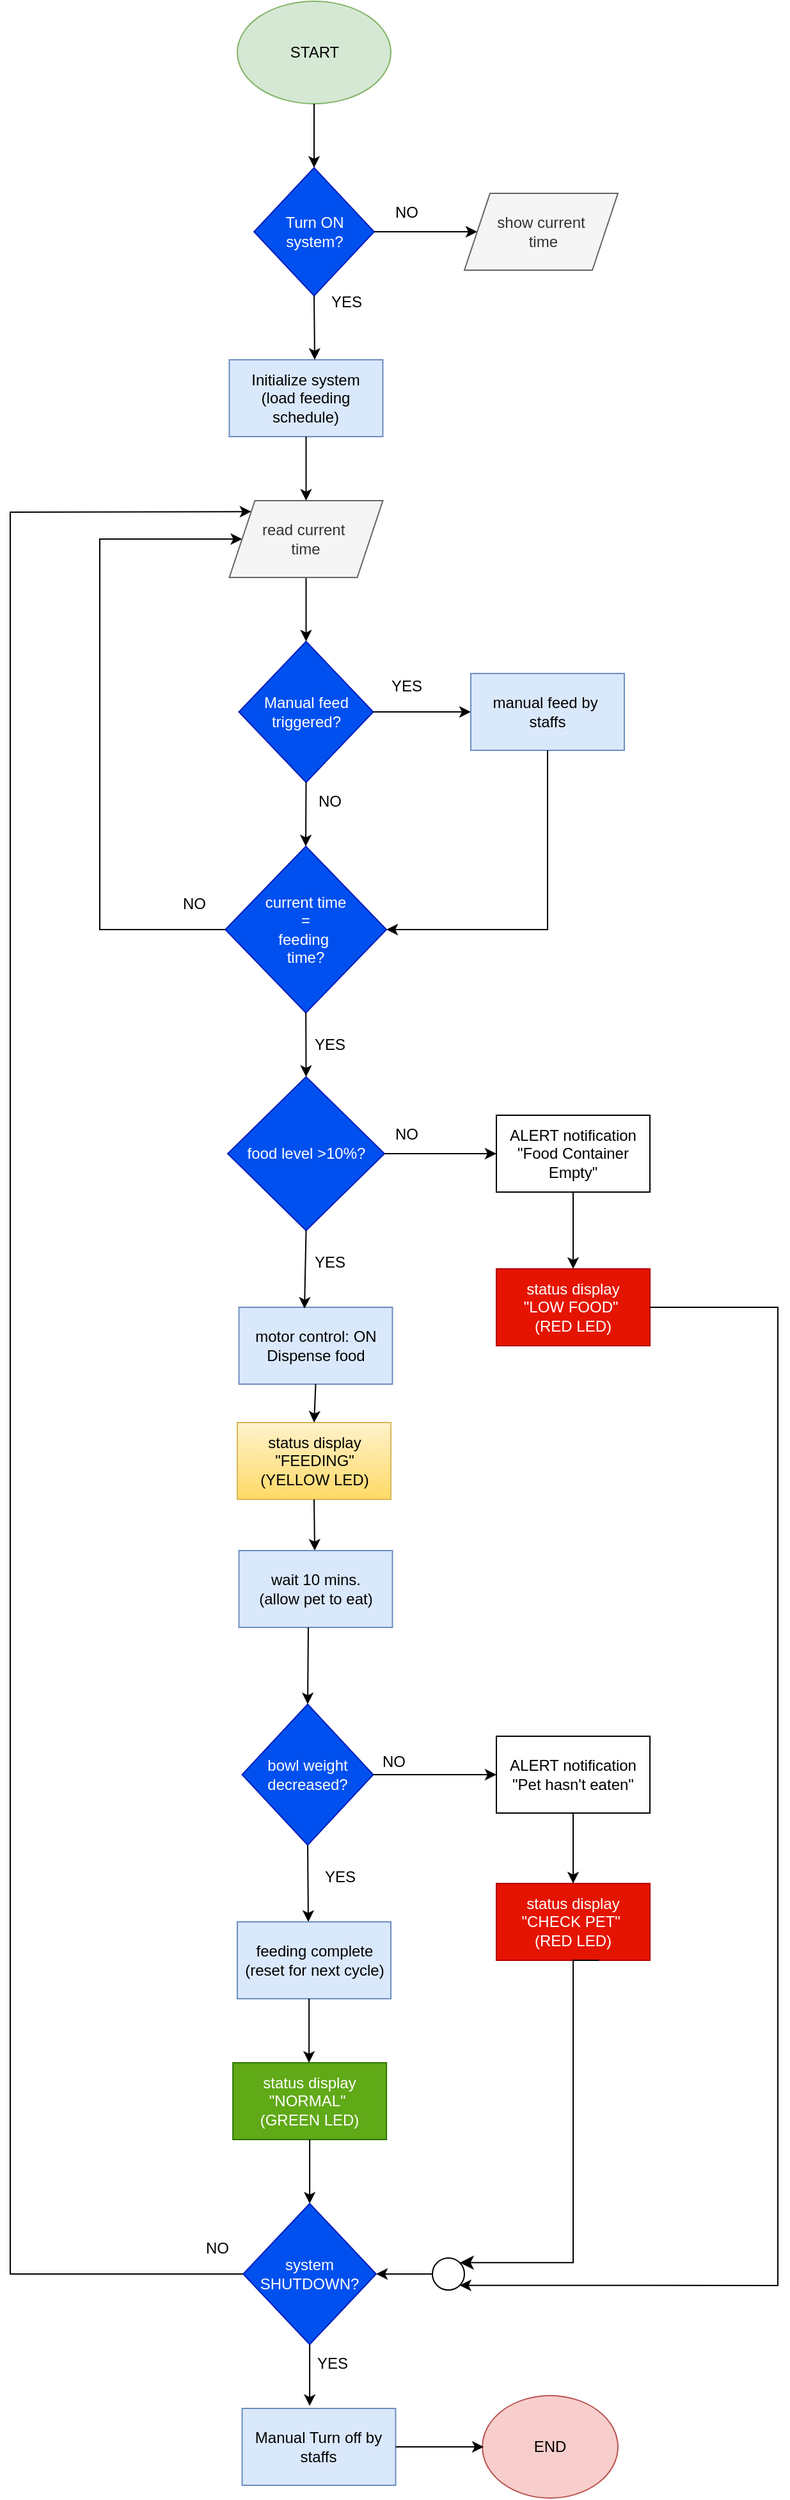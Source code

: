 <mxfile version="28.0.9">
  <diagram name="Page-1" id="3Y9w9-49IDmrzCQ3SCV3">
    <mxGraphModel grid="1" page="1" gridSize="10" guides="1" tooltips="1" connect="1" arrows="1" fold="1" pageScale="1" pageWidth="850" pageHeight="1100" math="0" shadow="0">
      <root>
        <mxCell id="0" />
        <mxCell id="1" parent="0" />
        <mxCell id="zHlLIxlJmCpqL7pYZ1hR-18" value="" style="group" connectable="0" vertex="1" parent="1">
          <mxGeometry x="140" y="-2160" width="600" height="1950" as="geometry" />
        </mxCell>
        <mxCell id="8zSvVwhYpzBeAdVBtArC-1" value="START" style="ellipse;whiteSpace=wrap;html=1;fillColor=#d5e8d4;strokeColor=#82b366;" vertex="1" parent="zHlLIxlJmCpqL7pYZ1hR-18">
          <mxGeometry x="177.5" width="120" height="80" as="geometry" />
        </mxCell>
        <mxCell id="8zSvVwhYpzBeAdVBtArC-2" value="END" style="ellipse;whiteSpace=wrap;html=1;fillColor=#f8cecc;strokeColor=#b85450;" vertex="1" parent="zHlLIxlJmCpqL7pYZ1hR-18">
          <mxGeometry x="369.06" y="1870" width="105.94" height="80" as="geometry" />
        </mxCell>
        <mxCell id="8zSvVwhYpzBeAdVBtArC-3" value="Initialize system&lt;div&gt;(load feeding schedule)&lt;/div&gt;" style="rounded=0;whiteSpace=wrap;html=1;fillColor=#dae8fc;strokeColor=#6c8ebf;" vertex="1" parent="zHlLIxlJmCpqL7pYZ1hR-18">
          <mxGeometry x="171.25" y="280" width="120" height="60" as="geometry" />
        </mxCell>
        <mxCell id="8zSvVwhYpzBeAdVBtArC-5" value="current time&lt;div&gt;=&lt;br&gt;&lt;div&gt;&lt;div&gt;feeding&amp;nbsp;&lt;div&gt;time?&lt;/div&gt;&lt;/div&gt;&lt;/div&gt;&lt;/div&gt;" style="rhombus;whiteSpace=wrap;html=1;fillColor=#0050ef;fontColor=#ffffff;strokeColor=#001DBC;" vertex="1" parent="zHlLIxlJmCpqL7pYZ1hR-18">
          <mxGeometry x="168.12" y="660" width="125.94" height="130" as="geometry" />
        </mxCell>
        <mxCell id="8zSvVwhYpzBeAdVBtArC-6" value="food level &amp;gt;10%?" style="rhombus;whiteSpace=wrap;html=1;fillColor=#0050ef;fontColor=#ffffff;strokeColor=#001DBC;" vertex="1" parent="zHlLIxlJmCpqL7pYZ1hR-18">
          <mxGeometry x="170.01" y="840" width="122.5" height="120" as="geometry" />
        </mxCell>
        <mxCell id="8zSvVwhYpzBeAdVBtArC-8" value="" style="endArrow=classic;html=1;rounded=0;exitX=0.5;exitY=1;exitDx=0;exitDy=0;entryX=0.5;entryY=0;entryDx=0;entryDy=0;" edge="1" parent="zHlLIxlJmCpqL7pYZ1hR-18" source="8zSvVwhYpzBeAdVBtArC-3">
          <mxGeometry width="50" height="50" relative="1" as="geometry">
            <mxPoint x="241.25" y="520" as="sourcePoint" />
            <mxPoint x="231.25" y="390" as="targetPoint" />
          </mxGeometry>
        </mxCell>
        <mxCell id="8zSvVwhYpzBeAdVBtArC-10" value="" style="endArrow=classic;html=1;rounded=0;exitX=0.5;exitY=1;exitDx=0;exitDy=0;entryX=0.5;entryY=0;entryDx=0;entryDy=0;" edge="1" parent="zHlLIxlJmCpqL7pYZ1hR-18" source="8zSvVwhYpzBeAdVBtArC-5" target="8zSvVwhYpzBeAdVBtArC-6">
          <mxGeometry width="50" height="50" relative="1" as="geometry">
            <mxPoint x="240" y="640" as="sourcePoint" />
            <mxPoint x="290" y="590" as="targetPoint" />
          </mxGeometry>
        </mxCell>
        <mxCell id="8zSvVwhYpzBeAdVBtArC-12" value="YES" style="text;html=1;align=center;verticalAlign=middle;whiteSpace=wrap;rounded=0;" vertex="1" parent="zHlLIxlJmCpqL7pYZ1hR-18">
          <mxGeometry x="280" y="520" width="60" height="30" as="geometry" />
        </mxCell>
        <mxCell id="8zSvVwhYpzBeAdVBtArC-13" value="NO" style="text;html=1;align=center;verticalAlign=middle;whiteSpace=wrap;rounded=0;" vertex="1" parent="zHlLIxlJmCpqL7pYZ1hR-18">
          <mxGeometry x="220" y="610" width="60" height="30" as="geometry" />
        </mxCell>
        <mxCell id="8zSvVwhYpzBeAdVBtArC-15" value="" style="endArrow=classic;html=1;rounded=0;exitX=1;exitY=0.5;exitDx=0;exitDy=0;" edge="1" parent="zHlLIxlJmCpqL7pYZ1hR-18" source="8zSvVwhYpzBeAdVBtArC-6">
          <mxGeometry width="50" height="50" relative="1" as="geometry">
            <mxPoint x="330" y="860" as="sourcePoint" />
            <mxPoint x="380" y="900" as="targetPoint" />
          </mxGeometry>
        </mxCell>
        <mxCell id="8zSvVwhYpzBeAdVBtArC-16" value="YES" style="text;html=1;align=center;verticalAlign=middle;whiteSpace=wrap;rounded=0;" vertex="1" parent="zHlLIxlJmCpqL7pYZ1hR-18">
          <mxGeometry x="220" y="970" width="60" height="30" as="geometry" />
        </mxCell>
        <mxCell id="8zSvVwhYpzBeAdVBtArC-17" value="NO" style="text;html=1;align=center;verticalAlign=middle;whiteSpace=wrap;rounded=0;" vertex="1" parent="zHlLIxlJmCpqL7pYZ1hR-18">
          <mxGeometry x="114.06" y="690" width="60" height="30" as="geometry" />
        </mxCell>
        <mxCell id="8zSvVwhYpzBeAdVBtArC-19" value="motor control: ON&lt;div&gt;&lt;span style=&quot;background-color: transparent; color: light-dark(rgb(0, 0, 0), rgb(255, 255, 255));&quot;&gt;Dispense food&lt;/span&gt;&lt;/div&gt;" style="rounded=0;whiteSpace=wrap;html=1;fillColor=#dae8fc;strokeColor=#6c8ebf;" vertex="1" parent="zHlLIxlJmCpqL7pYZ1hR-18">
          <mxGeometry x="178.75" y="1020" width="120" height="60" as="geometry" />
        </mxCell>
        <mxCell id="8zSvVwhYpzBeAdVBtArC-20" value="status display&lt;div&gt;&lt;div&gt;&quot;FEEDING&quot; (YELLOW LED)&lt;/div&gt;&lt;/div&gt;" style="rounded=0;whiteSpace=wrap;html=1;fillColor=#fff2cc;strokeColor=#d6b656;gradientColor=#ffd966;" vertex="1" parent="zHlLIxlJmCpqL7pYZ1hR-18">
          <mxGeometry x="177.5" y="1110" width="120" height="60" as="geometry" />
        </mxCell>
        <mxCell id="8zSvVwhYpzBeAdVBtArC-21" value="" style="endArrow=classic;html=1;rounded=0;exitX=0.5;exitY=1;exitDx=0;exitDy=0;entryX=0.5;entryY=0;entryDx=0;entryDy=0;" edge="1" parent="zHlLIxlJmCpqL7pYZ1hR-18" source="8zSvVwhYpzBeAdVBtArC-19" target="8zSvVwhYpzBeAdVBtArC-20">
          <mxGeometry width="50" height="50" relative="1" as="geometry">
            <mxPoint x="240" y="1160" as="sourcePoint" />
            <mxPoint x="290" y="1110" as="targetPoint" />
          </mxGeometry>
        </mxCell>
        <mxCell id="8zSvVwhYpzBeAdVBtArC-23" value="" style="endArrow=classic;html=1;rounded=0;exitX=0.5;exitY=1;exitDx=0;exitDy=0;" edge="1" parent="zHlLIxlJmCpqL7pYZ1hR-18" source="8zSvVwhYpzBeAdVBtArC-20">
          <mxGeometry width="50" height="50" relative="1" as="geometry">
            <mxPoint x="240" y="1260" as="sourcePoint" />
            <mxPoint x="238" y="1210" as="targetPoint" />
          </mxGeometry>
        </mxCell>
        <mxCell id="8zSvVwhYpzBeAdVBtArC-24" value="Manual feed&lt;div&gt;triggered?&lt;/div&gt;" style="rhombus;whiteSpace=wrap;html=1;fillColor=#0050ef;strokeColor=#001DBC;fontColor=#ffffff;" vertex="1" parent="zHlLIxlJmCpqL7pYZ1hR-18">
          <mxGeometry x="178.75" y="500" width="105" height="110" as="geometry" />
        </mxCell>
        <mxCell id="8zSvVwhYpzBeAdVBtArC-26" value="" style="endArrow=classic;html=1;rounded=0;exitX=0.5;exitY=1;exitDx=0;exitDy=0;entryX=0.5;entryY=0;entryDx=0;entryDy=0;" edge="1" parent="zHlLIxlJmCpqL7pYZ1hR-18" target="8zSvVwhYpzBeAdVBtArC-24">
          <mxGeometry width="50" height="50" relative="1" as="geometry">
            <mxPoint x="231.25" y="450" as="sourcePoint" />
            <mxPoint x="290" y="450" as="targetPoint" />
          </mxGeometry>
        </mxCell>
        <mxCell id="8zSvVwhYpzBeAdVBtArC-27" value="" style="endArrow=classic;html=1;rounded=0;exitX=0.5;exitY=1;exitDx=0;exitDy=0;" edge="1" parent="zHlLIxlJmCpqL7pYZ1hR-18" source="8zSvVwhYpzBeAdVBtArC-24">
          <mxGeometry width="50" height="50" relative="1" as="geometry">
            <mxPoint x="240" y="680" as="sourcePoint" />
            <mxPoint x="231" y="660" as="targetPoint" />
          </mxGeometry>
        </mxCell>
        <mxCell id="8zSvVwhYpzBeAdVBtArC-28" value="" style="endArrow=classic;html=1;rounded=0;exitX=1;exitY=0.5;exitDx=0;exitDy=0;" edge="1" parent="zHlLIxlJmCpqL7pYZ1hR-18" source="8zSvVwhYpzBeAdVBtArC-24">
          <mxGeometry width="50" height="50" relative="1" as="geometry">
            <mxPoint x="240" y="680" as="sourcePoint" />
            <mxPoint x="360" y="555" as="targetPoint" />
          </mxGeometry>
        </mxCell>
        <mxCell id="8zSvVwhYpzBeAdVBtArC-29" value="read current&amp;nbsp;&lt;div&gt;time&lt;/div&gt;" style="shape=parallelogram;perimeter=parallelogramPerimeter;whiteSpace=wrap;html=1;fixedSize=1;fillColor=#f5f5f5;strokeColor=#666666;fontColor=#333333;" vertex="1" parent="zHlLIxlJmCpqL7pYZ1hR-18">
          <mxGeometry x="171.25" y="390" width="120" height="60" as="geometry" />
        </mxCell>
        <mxCell id="8zSvVwhYpzBeAdVBtArC-30" value="manual feed by&amp;nbsp;&lt;div&gt;staffs&lt;/div&gt;" style="rounded=0;whiteSpace=wrap;html=1;fillColor=#dae8fc;strokeColor=#6c8ebf;" vertex="1" parent="zHlLIxlJmCpqL7pYZ1hR-18">
          <mxGeometry x="360" y="525" width="120" height="60" as="geometry" />
        </mxCell>
        <mxCell id="8zSvVwhYpzBeAdVBtArC-31" value="YES" style="text;html=1;align=center;verticalAlign=middle;whiteSpace=wrap;rounded=0;" vertex="1" parent="zHlLIxlJmCpqL7pYZ1hR-18">
          <mxGeometry x="220" y="800" width="60" height="30" as="geometry" />
        </mxCell>
        <mxCell id="8zSvVwhYpzBeAdVBtArC-32" value="" style="endArrow=classic;html=1;rounded=0;exitX=0.5;exitY=1;exitDx=0;exitDy=0;entryX=0.427;entryY=0.017;entryDx=0;entryDy=0;entryPerimeter=0;" edge="1" parent="zHlLIxlJmCpqL7pYZ1hR-18" source="8zSvVwhYpzBeAdVBtArC-6" target="8zSvVwhYpzBeAdVBtArC-19">
          <mxGeometry width="50" height="50" relative="1" as="geometry">
            <mxPoint x="240" y="950" as="sourcePoint" />
            <mxPoint x="290" y="900" as="targetPoint" />
          </mxGeometry>
        </mxCell>
        <mxCell id="8zSvVwhYpzBeAdVBtArC-33" value="wait 10 mins.&lt;div&gt;(allow pet to eat)&lt;/div&gt;" style="rounded=0;whiteSpace=wrap;html=1;fillColor=#dae8fc;strokeColor=#6c8ebf;" vertex="1" parent="zHlLIxlJmCpqL7pYZ1hR-18">
          <mxGeometry x="178.75" y="1210" width="120" height="60" as="geometry" />
        </mxCell>
        <mxCell id="8zSvVwhYpzBeAdVBtArC-34" value="bowl weight&lt;div&gt;decreased?&lt;/div&gt;" style="rhombus;whiteSpace=wrap;html=1;fillColor=#0050ef;fontColor=#ffffff;strokeColor=#001DBC;" vertex="1" parent="zHlLIxlJmCpqL7pYZ1hR-18">
          <mxGeometry x="181.25" y="1330" width="102.5" height="110" as="geometry" />
        </mxCell>
        <mxCell id="8zSvVwhYpzBeAdVBtArC-35" value="" style="endArrow=classic;html=1;rounded=0;exitX=0.452;exitY=1;exitDx=0;exitDy=0;exitPerimeter=0;entryX=0.5;entryY=0;entryDx=0;entryDy=0;" edge="1" parent="zHlLIxlJmCpqL7pYZ1hR-18" source="8zSvVwhYpzBeAdVBtArC-33" target="8zSvVwhYpzBeAdVBtArC-34">
          <mxGeometry width="50" height="50" relative="1" as="geometry">
            <mxPoint x="240" y="1390" as="sourcePoint" />
            <mxPoint x="290" y="1340" as="targetPoint" />
          </mxGeometry>
        </mxCell>
        <mxCell id="8zSvVwhYpzBeAdVBtArC-37" value="" style="endArrow=classic;html=1;rounded=0;exitX=1;exitY=0.5;exitDx=0;exitDy=0;" edge="1" parent="zHlLIxlJmCpqL7pYZ1hR-18" source="8zSvVwhYpzBeAdVBtArC-34">
          <mxGeometry width="50" height="50" relative="1" as="geometry">
            <mxPoint x="340" y="1400" as="sourcePoint" />
            <mxPoint x="380" y="1385" as="targetPoint" />
          </mxGeometry>
        </mxCell>
        <mxCell id="8zSvVwhYpzBeAdVBtArC-38" value="" style="endArrow=classic;html=1;rounded=0;exitX=0.5;exitY=1;exitDx=0;exitDy=0;" edge="1" parent="zHlLIxlJmCpqL7pYZ1hR-18" source="8zSvVwhYpzBeAdVBtArC-34">
          <mxGeometry width="50" height="50" relative="1" as="geometry">
            <mxPoint x="247.5" y="1470" as="sourcePoint" />
            <mxPoint x="233" y="1500" as="targetPoint" />
          </mxGeometry>
        </mxCell>
        <mxCell id="8zSvVwhYpzBeAdVBtArC-39" value="YES" style="text;html=1;align=center;verticalAlign=middle;whiteSpace=wrap;rounded=0;" vertex="1" parent="zHlLIxlJmCpqL7pYZ1hR-18">
          <mxGeometry x="228.43" y="1450" width="60" height="30" as="geometry" />
        </mxCell>
        <mxCell id="8zSvVwhYpzBeAdVBtArC-40" value="NO" style="text;html=1;align=center;verticalAlign=middle;whiteSpace=wrap;rounded=0;" vertex="1" parent="zHlLIxlJmCpqL7pYZ1hR-18">
          <mxGeometry x="280" y="870" width="60" height="30" as="geometry" />
        </mxCell>
        <mxCell id="8zSvVwhYpzBeAdVBtArC-41" value="NO" style="text;html=1;align=center;verticalAlign=middle;whiteSpace=wrap;rounded=0;" vertex="1" parent="zHlLIxlJmCpqL7pYZ1hR-18">
          <mxGeometry x="270" y="1360" width="60" height="30" as="geometry" />
        </mxCell>
        <mxCell id="8zSvVwhYpzBeAdVBtArC-42" value="feeding complete&lt;div&gt;(reset for next cycle)&lt;/div&gt;" style="rounded=0;whiteSpace=wrap;html=1;fillColor=#dae8fc;strokeColor=#6c8ebf;" vertex="1" parent="zHlLIxlJmCpqL7pYZ1hR-18">
          <mxGeometry x="177.5" y="1500" width="120" height="60" as="geometry" />
        </mxCell>
        <mxCell id="8zSvVwhYpzBeAdVBtArC-43" value="status display&lt;div&gt;&lt;div&gt;&quot;NORMAL&quot;&amp;nbsp;&lt;/div&gt;&lt;div&gt;(GREEN LED)&lt;/div&gt;&lt;/div&gt;" style="rounded=0;whiteSpace=wrap;html=1;fillColor=#60a917;fontColor=#ffffff;strokeColor=#2D7600;" vertex="1" parent="zHlLIxlJmCpqL7pYZ1hR-18">
          <mxGeometry x="174.06" y="1610" width="120" height="60" as="geometry" />
        </mxCell>
        <mxCell id="8zSvVwhYpzBeAdVBtArC-45" value="" style="endArrow=classic;html=1;rounded=0;exitX=0.5;exitY=1;exitDx=0;exitDy=0;entryX=0.5;entryY=0;entryDx=0;entryDy=0;" edge="1" parent="zHlLIxlJmCpqL7pYZ1hR-18" source="8zSvVwhYpzBeAdVBtArC-43">
          <mxGeometry width="50" height="50" relative="1" as="geometry">
            <mxPoint x="240" y="1710" as="sourcePoint" />
            <mxPoint x="234.06" y="1720" as="targetPoint" />
          </mxGeometry>
        </mxCell>
        <mxCell id="8zSvVwhYpzBeAdVBtArC-47" value="" style="endArrow=classic;html=1;rounded=0;exitX=0.5;exitY=1;exitDx=0;exitDy=0;entryX=0.5;entryY=0;entryDx=0;entryDy=0;" edge="1" parent="zHlLIxlJmCpqL7pYZ1hR-18">
          <mxGeometry width="50" height="50" relative="1" as="geometry">
            <mxPoint x="233.56" y="1560" as="sourcePoint" />
            <mxPoint x="233.56" y="1610" as="targetPoint" />
          </mxGeometry>
        </mxCell>
        <mxCell id="8zSvVwhYpzBeAdVBtArC-48" value="ALERT notification&lt;div&gt;&quot;Food Container Empty&quot;&lt;/div&gt;" style="rounded=0;whiteSpace=wrap;html=1;" vertex="1" parent="zHlLIxlJmCpqL7pYZ1hR-18">
          <mxGeometry x="380" y="870" width="120" height="60" as="geometry" />
        </mxCell>
        <mxCell id="8zSvVwhYpzBeAdVBtArC-49" value="status display&lt;div&gt;&lt;div&gt;&quot;LOW FOOD&quot;&amp;nbsp;&lt;/div&gt;&lt;div&gt;(RED LED)&lt;/div&gt;&lt;/div&gt;" style="rounded=0;whiteSpace=wrap;html=1;fillColor=#e51400;strokeColor=#B20000;fontColor=#ffffff;" vertex="1" parent="zHlLIxlJmCpqL7pYZ1hR-18">
          <mxGeometry x="380" y="990" width="120" height="60" as="geometry" />
        </mxCell>
        <mxCell id="8zSvVwhYpzBeAdVBtArC-50" value="" style="endArrow=classic;html=1;rounded=0;exitX=0.5;exitY=1;exitDx=0;exitDy=0;entryX=0.5;entryY=0;entryDx=0;entryDy=0;" edge="1" parent="zHlLIxlJmCpqL7pYZ1hR-18" source="8zSvVwhYpzBeAdVBtArC-48" target="8zSvVwhYpzBeAdVBtArC-49">
          <mxGeometry width="50" height="50" relative="1" as="geometry">
            <mxPoint x="240" y="990" as="sourcePoint" />
            <mxPoint x="290" y="940" as="targetPoint" />
          </mxGeometry>
        </mxCell>
        <mxCell id="8zSvVwhYpzBeAdVBtArC-51" value="ALERT notification&lt;div&gt;&quot;Pet hasn&#39;t eaten&quot;&lt;/div&gt;" style="rounded=0;whiteSpace=wrap;html=1;" vertex="1" parent="zHlLIxlJmCpqL7pYZ1hR-18">
          <mxGeometry x="380" y="1355" width="120" height="60" as="geometry" />
        </mxCell>
        <mxCell id="8zSvVwhYpzBeAdVBtArC-52" value="status display&lt;div&gt;&lt;div&gt;&quot;CHECK PET&quot;&amp;nbsp;&lt;/div&gt;&lt;div&gt;(RED LED)&lt;/div&gt;&lt;/div&gt;" style="rounded=0;whiteSpace=wrap;html=1;fillColor=#e51400;strokeColor=#B20000;fontColor=#ffffff;" vertex="1" parent="zHlLIxlJmCpqL7pYZ1hR-18">
          <mxGeometry x="380" y="1470" width="120" height="60" as="geometry" />
        </mxCell>
        <mxCell id="8zSvVwhYpzBeAdVBtArC-53" value="" style="endArrow=classic;html=1;rounded=0;exitX=0.5;exitY=1;exitDx=0;exitDy=0;entryX=0.5;entryY=0;entryDx=0;entryDy=0;" edge="1" parent="zHlLIxlJmCpqL7pYZ1hR-18" source="8zSvVwhYpzBeAdVBtArC-51" target="8zSvVwhYpzBeAdVBtArC-52">
          <mxGeometry width="50" height="50" relative="1" as="geometry">
            <mxPoint x="240" y="1530" as="sourcePoint" />
            <mxPoint x="290" y="1480" as="targetPoint" />
          </mxGeometry>
        </mxCell>
        <mxCell id="8zSvVwhYpzBeAdVBtArC-55" value="" style="edgeStyle=elbowEdgeStyle;elbow=horizontal;endArrow=classic;html=1;curved=0;rounded=0;endSize=8;startSize=8;entryX=1;entryY=0;entryDx=0;entryDy=0;" edge="1" parent="zHlLIxlJmCpqL7pYZ1hR-18" target="8zSvVwhYpzBeAdVBtArC-64">
          <mxGeometry width="50" height="50" relative="1" as="geometry">
            <mxPoint x="460" y="1530" as="sourcePoint" />
            <mxPoint x="322.03" y="1750" as="targetPoint" />
            <Array as="points">
              <mxPoint x="440" y="1710" />
            </Array>
          </mxGeometry>
        </mxCell>
        <mxCell id="8zSvVwhYpzBeAdVBtArC-58" value="" style="endArrow=classic;html=1;rounded=0;exitX=0.5;exitY=1;exitDx=0;exitDy=0;entryX=1;entryY=0.5;entryDx=0;entryDy=0;" edge="1" parent="zHlLIxlJmCpqL7pYZ1hR-18" source="8zSvVwhYpzBeAdVBtArC-30" target="8zSvVwhYpzBeAdVBtArC-5">
          <mxGeometry width="50" height="50" relative="1" as="geometry">
            <mxPoint x="240" y="600" as="sourcePoint" />
            <mxPoint x="290" y="550" as="targetPoint" />
            <Array as="points">
              <mxPoint x="420" y="725" />
            </Array>
          </mxGeometry>
        </mxCell>
        <mxCell id="8zSvVwhYpzBeAdVBtArC-59" value="" style="endArrow=classic;html=1;rounded=0;exitX=0;exitY=0.5;exitDx=0;exitDy=0;entryX=0;entryY=0.5;entryDx=0;entryDy=0;" edge="1" parent="zHlLIxlJmCpqL7pYZ1hR-18" source="8zSvVwhYpzBeAdVBtArC-5" target="8zSvVwhYpzBeAdVBtArC-29">
          <mxGeometry width="50" height="50" relative="1" as="geometry">
            <mxPoint x="20" y="610" as="sourcePoint" />
            <mxPoint x="70" y="420" as="targetPoint" />
            <Array as="points">
              <mxPoint x="70" y="725" />
              <mxPoint x="70" y="420" />
            </Array>
          </mxGeometry>
        </mxCell>
        <mxCell id="8zSvVwhYpzBeAdVBtArC-60" value="" style="endArrow=classic;html=1;rounded=0;exitX=1;exitY=0.5;exitDx=0;exitDy=0;entryX=1;entryY=1;entryDx=0;entryDy=0;" edge="1" parent="zHlLIxlJmCpqL7pYZ1hR-18" source="8zSvVwhYpzBeAdVBtArC-49" target="8zSvVwhYpzBeAdVBtArC-64">
          <mxGeometry width="50" height="50" relative="1" as="geometry">
            <mxPoint x="460" y="1210" as="sourcePoint" />
            <mxPoint x="330" y="1790" as="targetPoint" />
            <Array as="points">
              <mxPoint x="600" y="1020" />
              <mxPoint x="600" y="1784" />
            </Array>
          </mxGeometry>
        </mxCell>
        <mxCell id="8zSvVwhYpzBeAdVBtArC-61" value="" style="endArrow=classic;html=1;rounded=0;exitX=0;exitY=0.5;exitDx=0;exitDy=0;entryX=0;entryY=0;entryDx=0;entryDy=0;" edge="1" parent="zHlLIxlJmCpqL7pYZ1hR-18" source="8zSvVwhYpzBeAdVBtArC-63" target="8zSvVwhYpzBeAdVBtArC-29">
          <mxGeometry width="50" height="50" relative="1" as="geometry">
            <mxPoint x="146.09" y="1750" as="sourcePoint" />
            <mxPoint y="720" as="targetPoint" />
            <Array as="points">
              <mxPoint y="1775" />
              <mxPoint y="399" />
            </Array>
          </mxGeometry>
        </mxCell>
        <mxCell id="8zSvVwhYpzBeAdVBtArC-63" value="system SHUTDOWN?" style="rhombus;whiteSpace=wrap;html=1;fillColor=#0050ef;fontColor=#ffffff;strokeColor=#001DBC;" vertex="1" parent="zHlLIxlJmCpqL7pYZ1hR-18">
          <mxGeometry x="182.11" y="1720" width="103.91" height="110" as="geometry" />
        </mxCell>
        <mxCell id="8zSvVwhYpzBeAdVBtArC-64" value="" style="ellipse;whiteSpace=wrap;html=1;aspect=fixed;" vertex="1" parent="zHlLIxlJmCpqL7pYZ1hR-18">
          <mxGeometry x="330" y="1762.5" width="25" height="25" as="geometry" />
        </mxCell>
        <mxCell id="8zSvVwhYpzBeAdVBtArC-65" value="" style="endArrow=classic;html=1;rounded=0;exitX=0;exitY=0.5;exitDx=0;exitDy=0;entryX=1;entryY=0.5;entryDx=0;entryDy=0;" edge="1" parent="zHlLIxlJmCpqL7pYZ1hR-18" source="8zSvVwhYpzBeAdVBtArC-64" target="8zSvVwhYpzBeAdVBtArC-63">
          <mxGeometry width="50" height="50" relative="1" as="geometry">
            <mxPoint x="250" y="1710" as="sourcePoint" />
            <mxPoint x="300" y="1660" as="targetPoint" />
          </mxGeometry>
        </mxCell>
        <mxCell id="8zSvVwhYpzBeAdVBtArC-66" value="YES" style="text;html=1;align=center;verticalAlign=middle;whiteSpace=wrap;rounded=0;" vertex="1" parent="zHlLIxlJmCpqL7pYZ1hR-18">
          <mxGeometry x="222.03" y="1830" width="60" height="30" as="geometry" />
        </mxCell>
        <mxCell id="8zSvVwhYpzBeAdVBtArC-67" value="NO" style="text;html=1;align=center;verticalAlign=middle;whiteSpace=wrap;rounded=0;" vertex="1" parent="zHlLIxlJmCpqL7pYZ1hR-18">
          <mxGeometry x="131.8" y="1740" width="60" height="30" as="geometry" />
        </mxCell>
        <mxCell id="zHlLIxlJmCpqL7pYZ1hR-5" value="Turn ON&lt;div&gt;system?&lt;/div&gt;" style="rhombus;whiteSpace=wrap;html=1;fillColor=#0050ef;fontColor=#ffffff;strokeColor=#001DBC;" vertex="1" parent="zHlLIxlJmCpqL7pYZ1hR-18">
          <mxGeometry x="190.55" y="130" width="93.91" height="100" as="geometry" />
        </mxCell>
        <mxCell id="zHlLIxlJmCpqL7pYZ1hR-6" value="" style="endArrow=classic;html=1;rounded=0;exitX=0.5;exitY=1;exitDx=0;exitDy=0;entryX=0.5;entryY=0;entryDx=0;entryDy=0;" edge="1" parent="zHlLIxlJmCpqL7pYZ1hR-18" source="8zSvVwhYpzBeAdVBtArC-1" target="zHlLIxlJmCpqL7pYZ1hR-5">
          <mxGeometry width="50" height="50" relative="1" as="geometry">
            <mxPoint x="260" y="270" as="sourcePoint" />
            <mxPoint x="310" y="220" as="targetPoint" />
          </mxGeometry>
        </mxCell>
        <mxCell id="zHlLIxlJmCpqL7pYZ1hR-8" value="" style="endArrow=classic;html=1;rounded=0;exitX=0.5;exitY=1;exitDx=0;exitDy=0;" edge="1" parent="zHlLIxlJmCpqL7pYZ1hR-18" source="zHlLIxlJmCpqL7pYZ1hR-5">
          <mxGeometry width="50" height="50" relative="1" as="geometry">
            <mxPoint x="260" y="210" as="sourcePoint" />
            <mxPoint x="238" y="280" as="targetPoint" />
          </mxGeometry>
        </mxCell>
        <mxCell id="zHlLIxlJmCpqL7pYZ1hR-9" value="YES" style="text;html=1;align=center;verticalAlign=middle;whiteSpace=wrap;rounded=0;" vertex="1" parent="zHlLIxlJmCpqL7pYZ1hR-18">
          <mxGeometry x="232.51" y="220" width="60" height="30" as="geometry" />
        </mxCell>
        <mxCell id="zHlLIxlJmCpqL7pYZ1hR-10" value="" style="endArrow=classic;html=1;rounded=0;exitX=1;exitY=0.5;exitDx=0;exitDy=0;" edge="1" parent="zHlLIxlJmCpqL7pYZ1hR-18" source="zHlLIxlJmCpqL7pYZ1hR-5" target="zHlLIxlJmCpqL7pYZ1hR-11">
          <mxGeometry width="50" height="50" relative="1" as="geometry">
            <mxPoint x="285.71" y="180" as="sourcePoint" />
            <mxPoint x="370" y="180" as="targetPoint" />
          </mxGeometry>
        </mxCell>
        <mxCell id="zHlLIxlJmCpqL7pYZ1hR-11" value="show current&lt;div&gt;&amp;nbsp;time&lt;/div&gt;" style="shape=parallelogram;perimeter=parallelogramPerimeter;whiteSpace=wrap;html=1;fixedSize=1;fillColor=#f5f5f5;fontColor=#333333;strokeColor=#666666;" vertex="1" parent="zHlLIxlJmCpqL7pYZ1hR-18">
          <mxGeometry x="355" y="150" width="120" height="60" as="geometry" />
        </mxCell>
        <mxCell id="zHlLIxlJmCpqL7pYZ1hR-12" value="NO" style="text;html=1;align=center;verticalAlign=middle;whiteSpace=wrap;rounded=0;" vertex="1" parent="zHlLIxlJmCpqL7pYZ1hR-18">
          <mxGeometry x="280" y="150" width="60" height="30" as="geometry" />
        </mxCell>
        <mxCell id="zHlLIxlJmCpqL7pYZ1hR-13" value="Manual Turn off by staffs" style="rounded=0;whiteSpace=wrap;html=1;fillColor=#dae8fc;strokeColor=#6c8ebf;" vertex="1" parent="zHlLIxlJmCpqL7pYZ1hR-18">
          <mxGeometry x="181.25" y="1880" width="120" height="60" as="geometry" />
        </mxCell>
        <mxCell id="zHlLIxlJmCpqL7pYZ1hR-15" value="" style="endArrow=classic;html=1;rounded=0;exitX=0.5;exitY=1;exitDx=0;exitDy=0;entryX=0.44;entryY=-0.033;entryDx=0;entryDy=0;entryPerimeter=0;" edge="1" parent="zHlLIxlJmCpqL7pYZ1hR-18" source="8zSvVwhYpzBeAdVBtArC-63" target="zHlLIxlJmCpqL7pYZ1hR-13">
          <mxGeometry width="50" height="50" relative="1" as="geometry">
            <mxPoint x="260" y="1930" as="sourcePoint" />
            <mxPoint x="310" y="1880" as="targetPoint" />
          </mxGeometry>
        </mxCell>
        <mxCell id="zHlLIxlJmCpqL7pYZ1hR-17" value="" style="endArrow=classic;html=1;rounded=0;exitX=1;exitY=0.5;exitDx=0;exitDy=0;" edge="1" parent="zHlLIxlJmCpqL7pYZ1hR-18" source="zHlLIxlJmCpqL7pYZ1hR-13">
          <mxGeometry width="50" height="50" relative="1" as="geometry">
            <mxPoint x="260" y="1880" as="sourcePoint" />
            <mxPoint x="370" y="1910" as="targetPoint" />
          </mxGeometry>
        </mxCell>
      </root>
    </mxGraphModel>
  </diagram>
</mxfile>
